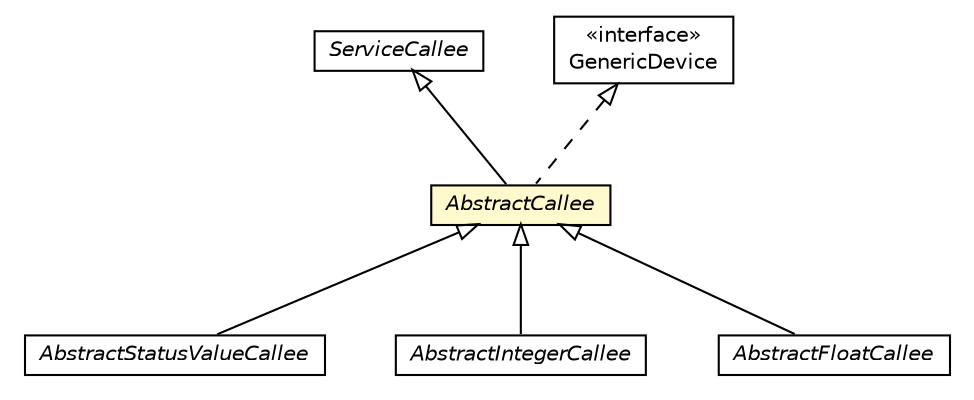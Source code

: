 #!/usr/local/bin/dot
#
# Class diagram 
# Generated by UMLGraph version 5.1 (http://www.umlgraph.org/)
#

digraph G {
	edge [fontname="Helvetica",fontsize=10,labelfontname="Helvetica",labelfontsize=10];
	node [fontname="Helvetica",fontsize=10,shape=plaintext];
	nodesep=0.25;
	ranksep=0.5;
	// org.universAAL.middleware.service.ServiceCallee
	c7202898 [label=<<table title="org.universAAL.middleware.service.ServiceCallee" border="0" cellborder="1" cellspacing="0" cellpadding="2" port="p" href="../../../../middleware/service/ServiceCallee.html">
		<tr><td><table border="0" cellspacing="0" cellpadding="1">
<tr><td align="center" balign="center"><font face="Helvetica-Oblique"> ServiceCallee </font></td></tr>
		</table></td></tr>
		</table>>, fontname="Helvetica", fontcolor="black", fontsize=10.0];
	// org.universAAL.lddi.smarthome.exporter.devices.AbstractStatusValueCallee
	c7204414 [label=<<table title="org.universAAL.lddi.smarthome.exporter.devices.AbstractStatusValueCallee" border="0" cellborder="1" cellspacing="0" cellpadding="2" port="p" href="./AbstractStatusValueCallee.html">
		<tr><td><table border="0" cellspacing="0" cellpadding="1">
<tr><td align="center" balign="center"><font face="Helvetica-Oblique"> AbstractStatusValueCallee </font></td></tr>
		</table></td></tr>
		</table>>, fontname="Helvetica", fontcolor="black", fontsize=10.0];
	// org.universAAL.lddi.smarthome.exporter.devices.AbstractIntegerCallee
	c7204416 [label=<<table title="org.universAAL.lddi.smarthome.exporter.devices.AbstractIntegerCallee" border="0" cellborder="1" cellspacing="0" cellpadding="2" port="p" href="./AbstractIntegerCallee.html">
		<tr><td><table border="0" cellspacing="0" cellpadding="1">
<tr><td align="center" balign="center"><font face="Helvetica-Oblique"> AbstractIntegerCallee </font></td></tr>
		</table></td></tr>
		</table>>, fontname="Helvetica", fontcolor="black", fontsize=10.0];
	// org.universAAL.lddi.smarthome.exporter.devices.GenericDevice
	c7204418 [label=<<table title="org.universAAL.lddi.smarthome.exporter.devices.GenericDevice" border="0" cellborder="1" cellspacing="0" cellpadding="2" port="p" href="./GenericDevice.html">
		<tr><td><table border="0" cellspacing="0" cellpadding="1">
<tr><td align="center" balign="center"> &#171;interface&#187; </td></tr>
<tr><td align="center" balign="center"> GenericDevice </td></tr>
		</table></td></tr>
		</table>>, fontname="Helvetica", fontcolor="black", fontsize=10.0];
	// org.universAAL.lddi.smarthome.exporter.devices.AbstractCallee
	c7204419 [label=<<table title="org.universAAL.lddi.smarthome.exporter.devices.AbstractCallee" border="0" cellborder="1" cellspacing="0" cellpadding="2" port="p" bgcolor="lemonChiffon" href="./AbstractCallee.html">
		<tr><td><table border="0" cellspacing="0" cellpadding="1">
<tr><td align="center" balign="center"><font face="Helvetica-Oblique"> AbstractCallee </font></td></tr>
		</table></td></tr>
		</table>>, fontname="Helvetica", fontcolor="black", fontsize=10.0];
	// org.universAAL.lddi.smarthome.exporter.devices.AbstractFloatCallee
	c7204420 [label=<<table title="org.universAAL.lddi.smarthome.exporter.devices.AbstractFloatCallee" border="0" cellborder="1" cellspacing="0" cellpadding="2" port="p" href="./AbstractFloatCallee.html">
		<tr><td><table border="0" cellspacing="0" cellpadding="1">
<tr><td align="center" balign="center"><font face="Helvetica-Oblique"> AbstractFloatCallee </font></td></tr>
		</table></td></tr>
		</table>>, fontname="Helvetica", fontcolor="black", fontsize=10.0];
	//org.universAAL.lddi.smarthome.exporter.devices.AbstractStatusValueCallee extends org.universAAL.lddi.smarthome.exporter.devices.AbstractCallee
	c7204419:p -> c7204414:p [dir=back,arrowtail=empty];
	//org.universAAL.lddi.smarthome.exporter.devices.AbstractIntegerCallee extends org.universAAL.lddi.smarthome.exporter.devices.AbstractCallee
	c7204419:p -> c7204416:p [dir=back,arrowtail=empty];
	//org.universAAL.lddi.smarthome.exporter.devices.AbstractCallee extends org.universAAL.middleware.service.ServiceCallee
	c7202898:p -> c7204419:p [dir=back,arrowtail=empty];
	//org.universAAL.lddi.smarthome.exporter.devices.AbstractCallee implements org.universAAL.lddi.smarthome.exporter.devices.GenericDevice
	c7204418:p -> c7204419:p [dir=back,arrowtail=empty,style=dashed];
	//org.universAAL.lddi.smarthome.exporter.devices.AbstractFloatCallee extends org.universAAL.lddi.smarthome.exporter.devices.AbstractCallee
	c7204419:p -> c7204420:p [dir=back,arrowtail=empty];
}


